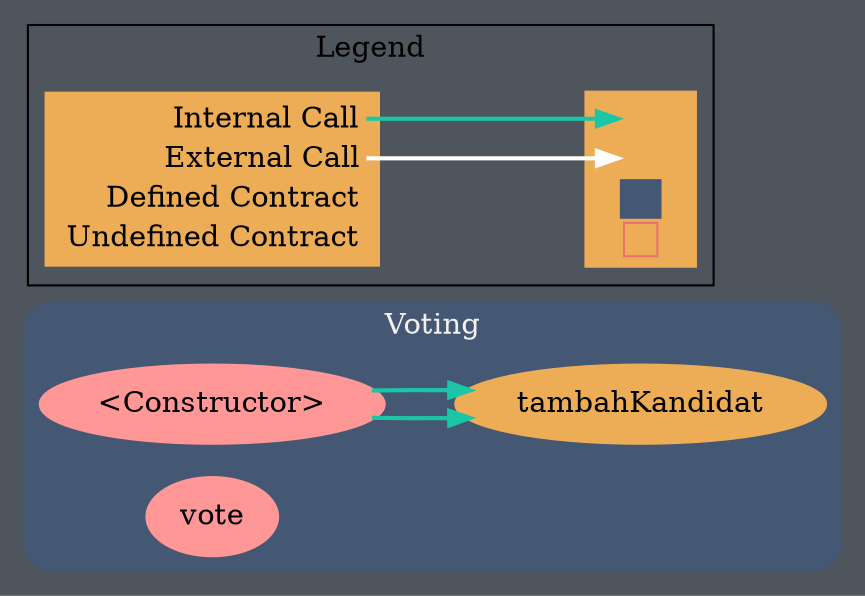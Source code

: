 digraph G {
  graph [ ratio = "auto", page = "100", compound =true, bgcolor = "#4f555d" ];
  node [ style = "filled", fillcolor = "#edad56", color = "#edad56", penwidth =3 ];
  edge [ color = "#fcfcfc", penwidth =2, fontname = "helvetica Neue Ultra Light" ];
subgraph "clusterVoting" {
  graph [ label = "Voting", color = "#445773", fontcolor = "#f0f0f0", style = "rounded", bgcolor = "#445773" ];
  "Voting.<Constructor>" [ label = "<Constructor>", color = "#FF9797", fillcolor = "#FF9797" ];
  "Voting.tambahKandidat" [ label = "tambahKandidat" ];
  "Voting.vote" [ label = "vote", color = "#FF9797", fillcolor = "#FF9797" ];
}

  "Voting.<Constructor>";
  "Voting.tambahKandidat";
  "Voting.<Constructor>" -> "Voting.tambahKandidat" [ color = "#1bc6a6" ];
  "Voting.<Constructor>" -> "Voting.tambahKandidat" [ color = "#1bc6a6" ];


rankdir=LR
node [shape=plaintext]
subgraph cluster_01 { 
label = "Legend";
key [label=<<table border="0" cellpadding="2" cellspacing="0" cellborder="0">
  <tr><td align="right" port="i1">Internal Call</td></tr>
  <tr><td align="right" port="i2">External Call</td></tr>
  <tr><td align="right" port="i3">Defined Contract</td></tr>
  <tr><td align="right" port="i4">Undefined Contract</td></tr>
  </table>>]
key2 [label=<<table border="0" cellpadding="2" cellspacing="0" cellborder="0">
  <tr><td port="i1">&nbsp;&nbsp;&nbsp;</td></tr>
  <tr><td port="i2">&nbsp;&nbsp;&nbsp;</td></tr>
  <tr><td port="i3" bgcolor="#445773">&nbsp;&nbsp;&nbsp;</td></tr>
  <tr><td port="i4">
    <table border="1" cellborder="0" cellspacing="0" cellpadding="7" color="#e8726d">
      <tr>
       <td></td>
      </tr>
     </table>
  </td></tr>
  </table>>]
key:i1:e -> key2:i1:w [color="#1bc6a6"]
key:i2:e -> key2:i2:w [color="white"]
}
}
